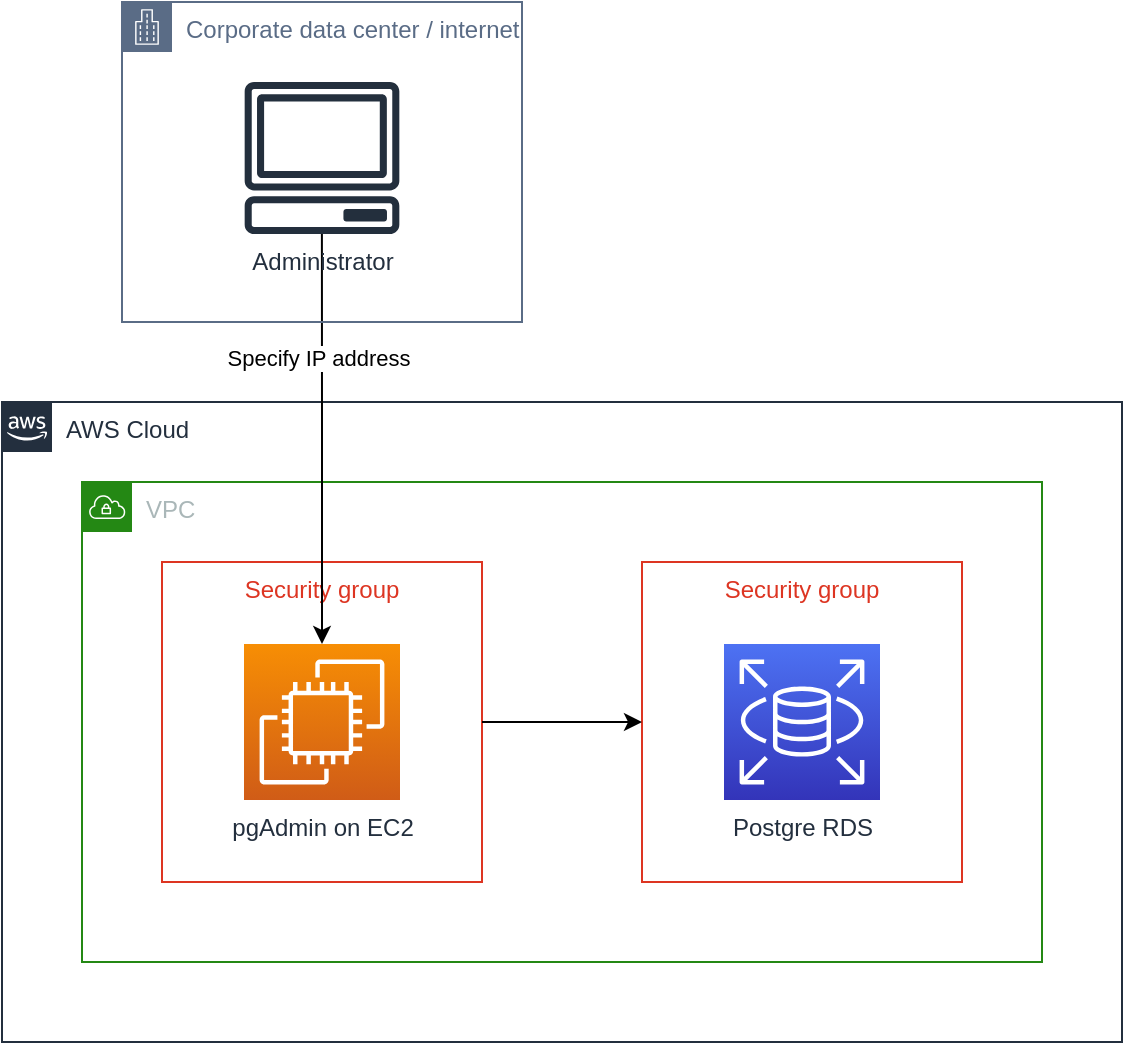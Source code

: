 <mxfile version="15.7.3" type="device"><diagram id="X5l8F7AGUaDjvlITecI3" name="Page-1"><mxGraphModel dx="1622" dy="1038" grid="1" gridSize="10" guides="1" tooltips="1" connect="1" arrows="1" fold="1" page="1" pageScale="1" pageWidth="827" pageHeight="1169" math="0" shadow="0"><root><mxCell id="0"/><mxCell id="1" parent="0"/><mxCell id="q8yB-KT-cbrKl8wXaic6-8" value="VPC" style="points=[[0,0],[0.25,0],[0.5,0],[0.75,0],[1,0],[1,0.25],[1,0.5],[1,0.75],[1,1],[0.75,1],[0.5,1],[0.25,1],[0,1],[0,0.75],[0,0.5],[0,0.25]];outlineConnect=0;gradientColor=none;html=1;whiteSpace=wrap;fontSize=12;fontStyle=0;shape=mxgraph.aws4.group;grIcon=mxgraph.aws4.group_vpc;strokeColor=#248814;fillColor=none;verticalAlign=top;align=left;spacingLeft=30;fontColor=#AAB7B8;dashed=0;" vertex="1" parent="1"><mxGeometry x="200" y="280" width="480" height="240" as="geometry"/></mxCell><mxCell id="q8yB-KT-cbrKl8wXaic6-10" value="AWS Cloud" style="points=[[0,0],[0.25,0],[0.5,0],[0.75,0],[1,0],[1,0.25],[1,0.5],[1,0.75],[1,1],[0.75,1],[0.5,1],[0.25,1],[0,1],[0,0.75],[0,0.5],[0,0.25]];outlineConnect=0;gradientColor=none;html=1;whiteSpace=wrap;fontSize=12;fontStyle=0;shape=mxgraph.aws4.group;grIcon=mxgraph.aws4.group_aws_cloud_alt;strokeColor=#232F3E;fillColor=none;verticalAlign=top;align=left;spacingLeft=30;fontColor=#232F3E;dashed=0;" vertex="1" parent="1"><mxGeometry x="160" y="240" width="560" height="320" as="geometry"/></mxCell><mxCell id="q8yB-KT-cbrKl8wXaic6-9" value="Security group" style="fillColor=none;strokeColor=#DD3522;verticalAlign=top;fontStyle=0;fontColor=#DD3522;" vertex="1" parent="1"><mxGeometry x="480" y="320" width="160" height="160" as="geometry"/></mxCell><mxCell id="q8yB-KT-cbrKl8wXaic6-5" value="Security group" style="fillColor=none;strokeColor=#DD3522;verticalAlign=top;fontStyle=0;fontColor=#DD3522;" vertex="1" parent="1"><mxGeometry x="240" y="320" width="160" height="160" as="geometry"/></mxCell><mxCell id="q8yB-KT-cbrKl8wXaic6-14" style="edgeStyle=orthogonalEdgeStyle;rounded=0;orthogonalLoop=1;jettySize=auto;html=1;exitX=0.5;exitY=0;exitDx=0;exitDy=0;exitPerimeter=0;endArrow=none;endFill=0;startArrow=classic;startFill=1;" edge="1" parent="1" source="q8yB-KT-cbrKl8wXaic6-1" target="q8yB-KT-cbrKl8wXaic6-13"><mxGeometry relative="1" as="geometry"/></mxCell><mxCell id="q8yB-KT-cbrKl8wXaic6-16" value="Specify IP address" style="edgeLabel;html=1;align=center;verticalAlign=middle;resizable=0;points=[];" vertex="1" connectable="0" parent="q8yB-KT-cbrKl8wXaic6-14"><mxGeometry x="0.4" y="2" relative="1" as="geometry"><mxPoint as="offset"/></mxGeometry></mxCell><mxCell id="q8yB-KT-cbrKl8wXaic6-15" style="edgeStyle=orthogonalEdgeStyle;rounded=0;orthogonalLoop=1;jettySize=auto;html=1;startArrow=none;startFill=0;endArrow=classic;endFill=1;" edge="1" parent="1"><mxGeometry relative="1" as="geometry"><mxPoint x="400" y="400" as="sourcePoint"/><mxPoint x="480" y="400" as="targetPoint"/></mxGeometry></mxCell><mxCell id="q8yB-KT-cbrKl8wXaic6-1" value="pgAdmin on EC2" style="sketch=0;points=[[0,0,0],[0.25,0,0],[0.5,0,0],[0.75,0,0],[1,0,0],[0,1,0],[0.25,1,0],[0.5,1,0],[0.75,1,0],[1,1,0],[0,0.25,0],[0,0.5,0],[0,0.75,0],[1,0.25,0],[1,0.5,0],[1,0.75,0]];outlineConnect=0;fontColor=#232F3E;gradientColor=#F78E04;gradientDirection=north;fillColor=#D05C17;strokeColor=#ffffff;dashed=0;verticalLabelPosition=bottom;verticalAlign=top;align=center;html=1;fontSize=12;fontStyle=0;aspect=fixed;shape=mxgraph.aws4.resourceIcon;resIcon=mxgraph.aws4.ec2;" vertex="1" parent="1"><mxGeometry x="281" y="361" width="78" height="78" as="geometry"/></mxCell><mxCell id="q8yB-KT-cbrKl8wXaic6-2" value="Postgre RDS&lt;br&gt;" style="sketch=0;points=[[0,0,0],[0.25,0,0],[0.5,0,0],[0.75,0,0],[1,0,0],[0,1,0],[0.25,1,0],[0.5,1,0],[0.75,1,0],[1,1,0],[0,0.25,0],[0,0.5,0],[0,0.75,0],[1,0.25,0],[1,0.5,0],[1,0.75,0]];outlineConnect=0;fontColor=#232F3E;gradientColor=#4D72F3;gradientDirection=north;fillColor=#3334B9;strokeColor=#ffffff;dashed=0;verticalLabelPosition=bottom;verticalAlign=top;align=center;html=1;fontSize=12;fontStyle=0;aspect=fixed;shape=mxgraph.aws4.resourceIcon;resIcon=mxgraph.aws4.rds;" vertex="1" parent="1"><mxGeometry x="521" y="361" width="78" height="78" as="geometry"/></mxCell><mxCell id="q8yB-KT-cbrKl8wXaic6-11" value="Corporate data center / internet" style="points=[[0,0],[0.25,0],[0.5,0],[0.75,0],[1,0],[1,0.25],[1,0.5],[1,0.75],[1,1],[0.75,1],[0.5,1],[0.25,1],[0,1],[0,0.75],[0,0.5],[0,0.25]];outlineConnect=0;gradientColor=none;html=1;whiteSpace=wrap;fontSize=12;fontStyle=0;shape=mxgraph.aws4.group;grIcon=mxgraph.aws4.group_corporate_data_center;strokeColor=#5A6C86;fillColor=none;verticalAlign=top;align=left;spacingLeft=30;fontColor=#5A6C86;dashed=0;" vertex="1" parent="1"><mxGeometry x="220" y="40" width="200" height="160" as="geometry"/></mxCell><mxCell id="q8yB-KT-cbrKl8wXaic6-13" value="Administrator" style="sketch=0;outlineConnect=0;fontColor=#232F3E;gradientColor=none;fillColor=#232F3D;strokeColor=none;dashed=0;verticalLabelPosition=bottom;verticalAlign=top;align=center;html=1;fontSize=12;fontStyle=0;aspect=fixed;pointerEvents=1;shape=mxgraph.aws4.client;" vertex="1" parent="1"><mxGeometry x="281" y="80" width="78" height="76" as="geometry"/></mxCell></root></mxGraphModel></diagram></mxfile>
